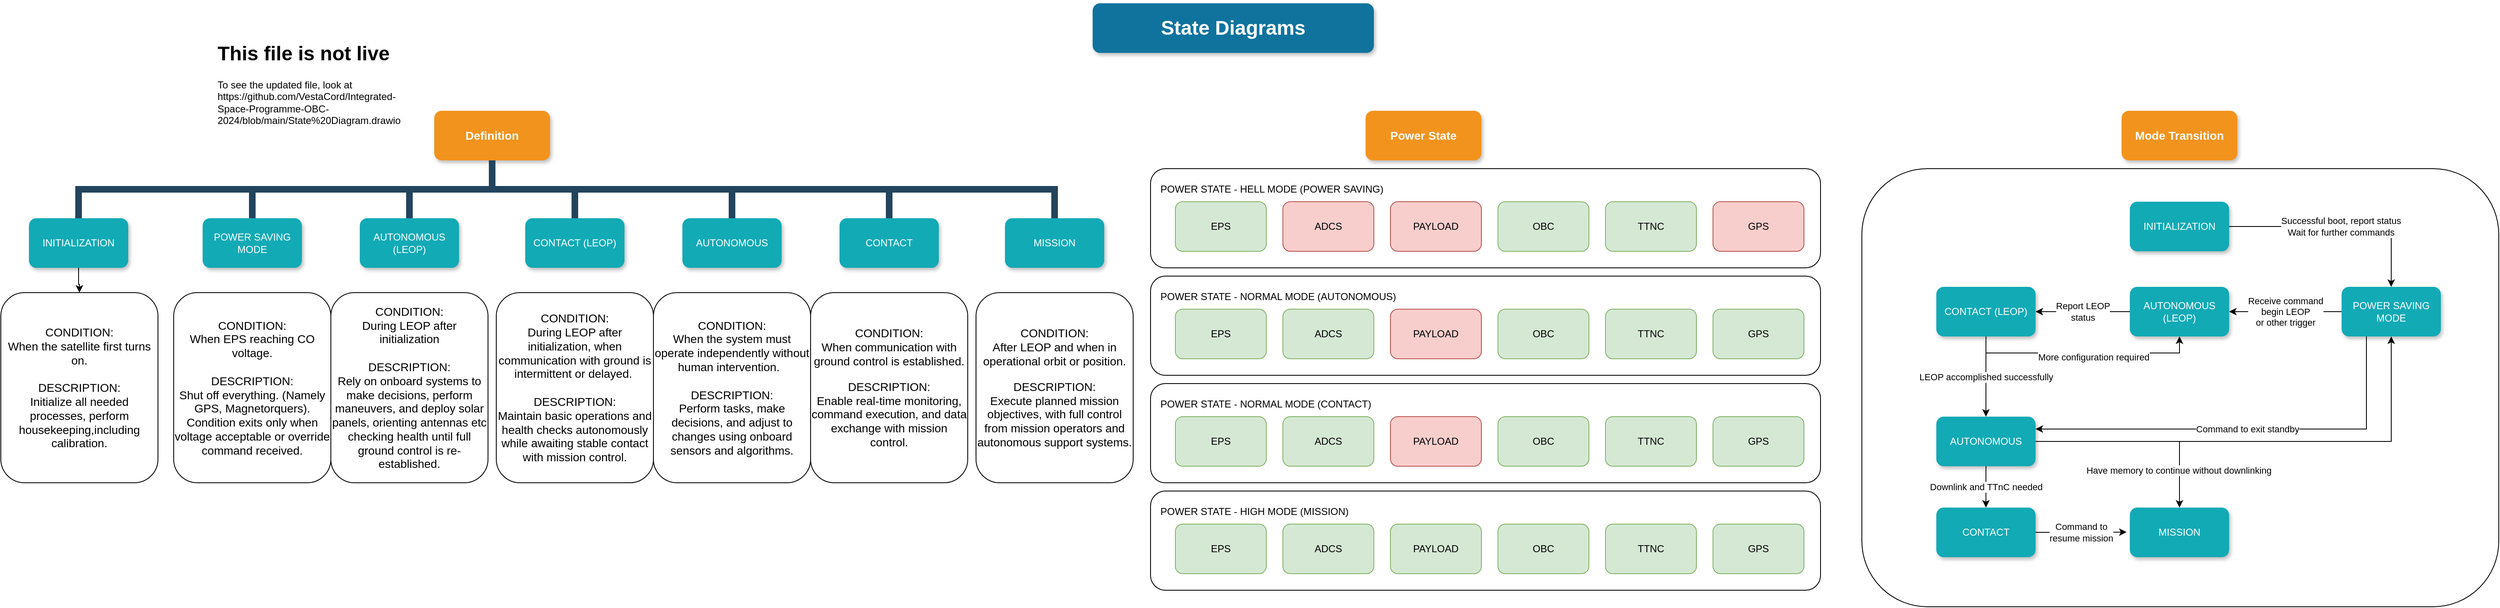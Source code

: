 <mxfile version="25.0.3">
  <diagram name="Page-1" id="64c3da0e-402f-94eb-ee01-a36477274f13">
    <mxGraphModel dx="2757" dy="954" grid="1" gridSize="10" guides="1" tooltips="1" connect="1" arrows="1" fold="1" page="1" pageScale="1" pageWidth="1169" pageHeight="826" background="none" math="0" shadow="0">
      <root>
        <mxCell id="0" />
        <mxCell id="1" parent="0" />
        <mxCell id="3gW7RZxNbm79vIqXbMl1-349" value="" style="rounded=1;whiteSpace=wrap;html=1;movable=1;resizable=1;rotatable=1;deletable=1;editable=1;locked=0;connectable=1;" parent="1" vertex="1">
          <mxGeometry x="670" y="240" width="810" height="120" as="geometry" />
        </mxCell>
        <mxCell id="2" value="State Diagrams" style="whiteSpace=wrap;rounded=1;shadow=1;fillColor=#10739E;strokeColor=none;fontColor=#FFFFFF;fontStyle=1;fontSize=24" parent="1" vertex="1">
          <mxGeometry x="600" y="40" width="340" height="60" as="geometry" />
        </mxCell>
        <mxCell id="3" value="Definition" style="whiteSpace=wrap;rounded=1;fillColor=#F2931E;strokeColor=none;shadow=1;fontColor=#FFFFFF;fontStyle=1;fontSize=14" parent="1" vertex="1">
          <mxGeometry x="-196" y="170.0" width="140" height="60" as="geometry" />
        </mxCell>
        <mxCell id="4" value="Power State" style="whiteSpace=wrap;rounded=1;fillColor=#F2931E;strokeColor=none;shadow=1;fontColor=#FFFFFF;fontStyle=1;fontSize=14" parent="1" vertex="1">
          <mxGeometry x="930" y="170.0" width="140" height="60" as="geometry" />
        </mxCell>
        <mxCell id="10" value="AUTONOMOUS (LEOP)" style="whiteSpace=wrap;rounded=1;fillColor=#12AAB5;strokeColor=none;shadow=1;fontColor=#FFFFFF;" parent="1" vertex="1">
          <mxGeometry x="-286" y="300.0" width="120" height="60" as="geometry" />
        </mxCell>
        <mxCell id="12" value="CONTACT (LEOP)" style="whiteSpace=wrap;rounded=1;fillColor=#12AAB5;strokeColor=none;shadow=1;fontColor=#FFFFFF;" parent="1" vertex="1">
          <mxGeometry x="-86" y="300.0" width="120" height="60" as="geometry" />
        </mxCell>
        <mxCell id="103" value="" style="edgeStyle=elbowEdgeStyle;elbow=vertical;rounded=0;fontColor=#000000;endArrow=none;endFill=0;strokeWidth=8;strokeColor=#23445D;" parent="1" source="3" target="10" edge="1">
          <mxGeometry width="100" height="100" relative="1" as="geometry">
            <mxPoint x="-336" y="290" as="sourcePoint" />
            <mxPoint x="-236" y="190" as="targetPoint" />
          </mxGeometry>
        </mxCell>
        <mxCell id="104" value="" style="edgeStyle=elbowEdgeStyle;elbow=vertical;rounded=0;fontColor=#000000;endArrow=none;endFill=0;strokeWidth=8;strokeColor=#23445D;" parent="1" source="3" target="12" edge="1">
          <mxGeometry width="100" height="100" relative="1" as="geometry">
            <mxPoint x="4" y="290" as="sourcePoint" />
            <mxPoint x="104" y="190" as="targetPoint" />
          </mxGeometry>
        </mxCell>
        <mxCell id="3gW7RZxNbm79vIqXbMl1-273" value="AUTONOMOUS" style="whiteSpace=wrap;rounded=1;fillColor=#12AAB5;strokeColor=none;shadow=1;fontColor=#FFFFFF;" parent="1" vertex="1">
          <mxGeometry x="104" y="300.0" width="120" height="60" as="geometry" />
        </mxCell>
        <mxCell id="3gW7RZxNbm79vIqXbMl1-279" value="" style="edgeStyle=elbowEdgeStyle;elbow=vertical;rounded=0;fontColor=#000000;endArrow=none;endFill=0;strokeWidth=8;strokeColor=#23445D;exitX=0.5;exitY=1;exitDx=0;exitDy=0;" parent="1" source="3" target="3gW7RZxNbm79vIqXbMl1-273" edge="1">
          <mxGeometry width="100" height="100" relative="1" as="geometry">
            <mxPoint x="64" y="230" as="sourcePoint" />
            <mxPoint x="294" y="190" as="targetPoint" />
          </mxGeometry>
        </mxCell>
        <mxCell id="3gW7RZxNbm79vIqXbMl1-285" value="CONTACT" style="whiteSpace=wrap;rounded=1;fillColor=#12AAB5;strokeColor=none;shadow=1;fontColor=#FFFFFF;" parent="1" vertex="1">
          <mxGeometry x="294" y="300.0" width="120" height="60" as="geometry" />
        </mxCell>
        <mxCell id="3gW7RZxNbm79vIqXbMl1-291" value="" style="edgeStyle=elbowEdgeStyle;elbow=vertical;rounded=0;fontColor=#000000;endArrow=none;endFill=0;strokeWidth=8;strokeColor=#23445D;exitX=0.5;exitY=1;exitDx=0;exitDy=0;" parent="1" source="3" target="3gW7RZxNbm79vIqXbMl1-285" edge="1">
          <mxGeometry width="100" height="100" relative="1" as="geometry">
            <mxPoint x="254" y="230" as="sourcePoint" />
            <mxPoint x="484" y="190" as="targetPoint" />
          </mxGeometry>
        </mxCell>
        <mxCell id="3gW7RZxNbm79vIqXbMl1-297" value="MISSION" style="whiteSpace=wrap;rounded=1;fillColor=#12AAB5;strokeColor=none;shadow=1;fontColor=#FFFFFF;" parent="1" vertex="1">
          <mxGeometry x="494" y="300.0" width="120" height="60" as="geometry" />
        </mxCell>
        <mxCell id="3gW7RZxNbm79vIqXbMl1-303" value="" style="edgeStyle=elbowEdgeStyle;elbow=vertical;rounded=0;fontColor=#000000;endArrow=none;endFill=0;strokeWidth=8;strokeColor=#23445D;exitX=0.5;exitY=1;exitDx=0;exitDy=0;" parent="1" source="3" target="3gW7RZxNbm79vIqXbMl1-297" edge="1">
          <mxGeometry width="100" height="100" relative="1" as="geometry">
            <mxPoint x="454" y="230" as="sourcePoint" />
            <mxPoint x="684" y="190" as="targetPoint" />
          </mxGeometry>
        </mxCell>
        <mxCell id="3gW7RZxNbm79vIqXbMl1-309" value="POWER SAVING MODE" style="whiteSpace=wrap;rounded=1;fillColor=#12AAB5;strokeColor=none;shadow=1;fontColor=#FFFFFF;" parent="1" vertex="1">
          <mxGeometry x="-476" y="300.0" width="120" height="60" as="geometry" />
        </mxCell>
        <mxCell id="3gW7RZxNbm79vIqXbMl1-315" value="" style="edgeStyle=elbowEdgeStyle;elbow=vertical;rounded=0;fontColor=#000000;endArrow=none;endFill=0;strokeWidth=8;strokeColor=#23445D;exitX=0.5;exitY=1;exitDx=0;exitDy=0;" parent="1" source="3" target="3gW7RZxNbm79vIqXbMl1-309" edge="1">
          <mxGeometry width="100" height="100" relative="1" as="geometry">
            <mxPoint x="-516" y="230" as="sourcePoint" />
            <mxPoint x="-286" y="190" as="targetPoint" />
          </mxGeometry>
        </mxCell>
        <mxCell id="okZRFjJUtCZdeWKM-PSu-115" style="edgeStyle=orthogonalEdgeStyle;rounded=0;orthogonalLoop=1;jettySize=auto;html=1;exitX=0.5;exitY=1;exitDx=0;exitDy=0;" parent="1" source="3gW7RZxNbm79vIqXbMl1-321" target="okZRFjJUtCZdeWKM-PSu-117" edge="1">
          <mxGeometry relative="1" as="geometry">
            <mxPoint x="-627" y="400" as="targetPoint" />
          </mxGeometry>
        </mxCell>
        <mxCell id="3gW7RZxNbm79vIqXbMl1-321" value="INITIALIZATION" style="whiteSpace=wrap;rounded=1;fillColor=#12AAB5;strokeColor=none;shadow=1;fontColor=#FFFFFF;" parent="1" vertex="1">
          <mxGeometry x="-686" y="300.0" width="120" height="60" as="geometry" />
        </mxCell>
        <mxCell id="3gW7RZxNbm79vIqXbMl1-327" value="" style="edgeStyle=elbowEdgeStyle;elbow=vertical;rounded=0;fontColor=#000000;endArrow=none;endFill=0;strokeWidth=8;strokeColor=#23445D;exitX=0.5;exitY=1;exitDx=0;exitDy=0;" parent="1" source="3" target="3gW7RZxNbm79vIqXbMl1-321" edge="1">
          <mxGeometry width="100" height="100" relative="1" as="geometry">
            <mxPoint x="-726" y="230" as="sourcePoint" />
            <mxPoint x="-496" y="190" as="targetPoint" />
          </mxGeometry>
        </mxCell>
        <mxCell id="3gW7RZxNbm79vIqXbMl1-343" style="edgeStyle=orthogonalEdgeStyle;rounded=0;orthogonalLoop=1;jettySize=auto;html=1;exitX=1;exitY=0.5;exitDx=0;exitDy=0;entryX=0;entryY=0.5;entryDx=0;entryDy=0;startArrow=classic;startFill=1;" parent="1" edge="1">
          <mxGeometry relative="1" as="geometry">
            <mxPoint x="1056" y="370" as="sourcePoint" />
          </mxGeometry>
        </mxCell>
        <mxCell id="3gW7RZxNbm79vIqXbMl1-347" style="edgeStyle=orthogonalEdgeStyle;rounded=0;orthogonalLoop=1;jettySize=auto;html=1;exitX=0.25;exitY=1;exitDx=0;exitDy=0;entryX=0.25;entryY=0;entryDx=0;entryDy=0;" parent="1" edge="1">
          <mxGeometry relative="1" as="geometry">
            <mxPoint x="966" y="400" as="sourcePoint" />
          </mxGeometry>
        </mxCell>
        <mxCell id="3gW7RZxNbm79vIqXbMl1-344" style="edgeStyle=orthogonalEdgeStyle;rounded=0;orthogonalLoop=1;jettySize=auto;html=1;exitX=0.5;exitY=0;exitDx=0;exitDy=0;entryX=0.25;entryY=1;entryDx=0;entryDy=0;startArrow=classic;startFill=1;" parent="1" edge="1">
          <mxGeometry relative="1" as="geometry">
            <mxPoint x="1041" y="490" as="targetPoint" />
          </mxGeometry>
        </mxCell>
        <mxCell id="3gW7RZxNbm79vIqXbMl1-346" style="edgeStyle=orthogonalEdgeStyle;rounded=0;orthogonalLoop=1;jettySize=auto;html=1;exitX=1;exitY=0.5;exitDx=0;exitDy=0;entryX=0;entryY=0.5;entryDx=0;entryDy=0;startArrow=classic;startFill=1;" parent="1" edge="1">
          <mxGeometry relative="1" as="geometry">
            <mxPoint x="1086" y="560" as="targetPoint" />
          </mxGeometry>
        </mxCell>
        <mxCell id="3gW7RZxNbm79vIqXbMl1-348" style="edgeStyle=orthogonalEdgeStyle;rounded=0;orthogonalLoop=1;jettySize=auto;html=1;exitX=0.5;exitY=1;exitDx=0;exitDy=0;startArrow=classic;startFill=1;" parent="1" edge="1">
          <mxGeometry relative="1" as="geometry">
            <mxPoint x="996" y="590" as="sourcePoint" />
          </mxGeometry>
        </mxCell>
        <mxCell id="3gW7RZxNbm79vIqXbMl1-345" style="edgeStyle=orthogonalEdgeStyle;rounded=0;orthogonalLoop=1;jettySize=auto;html=1;exitX=0.75;exitY=1;exitDx=0;exitDy=0;entryX=0.5;entryY=0;entryDx=0;entryDy=0;startArrow=classic;startFill=1;" parent="1" edge="1">
          <mxGeometry relative="1" as="geometry">
            <mxPoint x="1101" y="490" as="sourcePoint" />
          </mxGeometry>
        </mxCell>
        <mxCell id="3gW7RZxNbm79vIqXbMl1-382" value="&lt;h1 style=&quot;margin-top: 0px;&quot;&gt;This file is not live&lt;/h1&gt;&lt;div&gt;To see the updated file, look at https://github.com/VestaCord/Integrated-Space-Programme-OBC-2024/blob/main/State%20Diagram.drawio&lt;br&gt;&lt;/div&gt;" style="text;html=1;whiteSpace=wrap;overflow=hidden;rounded=0;" parent="1" vertex="1">
          <mxGeometry x="-460" y="80" width="250" height="120" as="geometry" />
        </mxCell>
        <mxCell id="rphJwX7ek46KxyhLtNXw-235" value="POWER STATE - HELL MODE (POWER SAVING)" style="text;html=1;align=left;verticalAlign=middle;whiteSpace=wrap;rounded=0;" parent="1" vertex="1">
          <mxGeometry x="680" y="250" width="440" height="30" as="geometry" />
        </mxCell>
        <mxCell id="rphJwX7ek46KxyhLtNXw-236" value="EPS" style="rounded=1;whiteSpace=wrap;html=1;fillColor=#d5e8d4;strokeColor=#82b366;" parent="1" vertex="1">
          <mxGeometry x="700" y="280" width="110" height="60" as="geometry" />
        </mxCell>
        <mxCell id="rphJwX7ek46KxyhLtNXw-237" value="ADCS" style="rounded=1;whiteSpace=wrap;html=1;fillColor=#f8cecc;strokeColor=#b85450;" parent="1" vertex="1">
          <mxGeometry x="830" y="280" width="110" height="60" as="geometry" />
        </mxCell>
        <mxCell id="rphJwX7ek46KxyhLtNXw-238" value="PAYLOAD" style="rounded=1;whiteSpace=wrap;html=1;fillColor=#f8cecc;strokeColor=#b85450;" parent="1" vertex="1">
          <mxGeometry x="960" y="280" width="110" height="60" as="geometry" />
        </mxCell>
        <mxCell id="rphJwX7ek46KxyhLtNXw-239" value="&lt;div&gt;OBC&lt;/div&gt;" style="rounded=1;whiteSpace=wrap;html=1;fillColor=#d5e8d4;strokeColor=#82b366;" parent="1" vertex="1">
          <mxGeometry x="1090" y="280" width="110" height="60" as="geometry" />
        </mxCell>
        <mxCell id="rphJwX7ek46KxyhLtNXw-240" value="TTNC" style="rounded=1;whiteSpace=wrap;html=1;fillColor=#d5e8d4;strokeColor=#82b366;" parent="1" vertex="1">
          <mxGeometry x="1220" y="280" width="110" height="60" as="geometry" />
        </mxCell>
        <mxCell id="rphJwX7ek46KxyhLtNXw-253" value="" style="rounded=1;whiteSpace=wrap;html=1;movable=1;resizable=1;rotatable=1;deletable=1;editable=1;locked=0;connectable=1;" parent="1" vertex="1">
          <mxGeometry x="670" y="370" width="810" height="120" as="geometry" />
        </mxCell>
        <mxCell id="rphJwX7ek46KxyhLtNXw-254" value="POWER STATE - NORMAL MODE (AUTONOMOUS)" style="text;html=1;align=left;verticalAlign=middle;whiteSpace=wrap;rounded=0;" parent="1" vertex="1">
          <mxGeometry x="680" y="380" width="440" height="30" as="geometry" />
        </mxCell>
        <mxCell id="rphJwX7ek46KxyhLtNXw-255" value="EPS" style="rounded=1;whiteSpace=wrap;html=1;fillColor=#d5e8d4;strokeColor=#82b366;" parent="1" vertex="1">
          <mxGeometry x="700" y="410" width="110" height="60" as="geometry" />
        </mxCell>
        <mxCell id="rphJwX7ek46KxyhLtNXw-256" value="ADCS" style="rounded=1;whiteSpace=wrap;html=1;fillColor=#d5e8d4;strokeColor=#82b366;" parent="1" vertex="1">
          <mxGeometry x="830" y="410" width="110" height="60" as="geometry" />
        </mxCell>
        <mxCell id="rphJwX7ek46KxyhLtNXw-257" value="PAYLOAD" style="rounded=1;whiteSpace=wrap;html=1;fillColor=#f8cecc;strokeColor=#b85450;" parent="1" vertex="1">
          <mxGeometry x="960" y="410" width="110" height="60" as="geometry" />
        </mxCell>
        <mxCell id="rphJwX7ek46KxyhLtNXw-258" value="&lt;div&gt;OBC&lt;/div&gt;" style="rounded=1;whiteSpace=wrap;html=1;fillColor=#d5e8d4;strokeColor=#82b366;" parent="1" vertex="1">
          <mxGeometry x="1090" y="410" width="110" height="60" as="geometry" />
        </mxCell>
        <mxCell id="rphJwX7ek46KxyhLtNXw-259" value="TTNC" style="rounded=1;whiteSpace=wrap;html=1;fillColor=#d5e8d4;strokeColor=#82b366;" parent="1" vertex="1">
          <mxGeometry x="1220" y="410" width="110" height="60" as="geometry" />
        </mxCell>
        <mxCell id="rphJwX7ek46KxyhLtNXw-260" value="" style="rounded=1;whiteSpace=wrap;html=1;movable=1;resizable=1;rotatable=1;deletable=1;editable=1;locked=0;connectable=1;" parent="1" vertex="1">
          <mxGeometry x="670" y="630" width="810" height="120" as="geometry" />
        </mxCell>
        <mxCell id="rphJwX7ek46KxyhLtNXw-261" value="POWER STATE - HIGH MODE (MISSION)" style="text;html=1;align=left;verticalAlign=middle;whiteSpace=wrap;rounded=0;" parent="1" vertex="1">
          <mxGeometry x="680" y="640" width="440" height="30" as="geometry" />
        </mxCell>
        <mxCell id="rphJwX7ek46KxyhLtNXw-262" value="EPS" style="rounded=1;whiteSpace=wrap;html=1;fillColor=#d5e8d4;strokeColor=#82b366;" parent="1" vertex="1">
          <mxGeometry x="700" y="670" width="110" height="60" as="geometry" />
        </mxCell>
        <mxCell id="rphJwX7ek46KxyhLtNXw-263" value="ADCS" style="rounded=1;whiteSpace=wrap;html=1;fillColor=#d5e8d4;strokeColor=#82b366;" parent="1" vertex="1">
          <mxGeometry x="830" y="670" width="110" height="60" as="geometry" />
        </mxCell>
        <mxCell id="rphJwX7ek46KxyhLtNXw-264" value="PAYLOAD" style="rounded=1;whiteSpace=wrap;html=1;fillColor=#d5e8d4;strokeColor=#82b366;" parent="1" vertex="1">
          <mxGeometry x="960" y="670" width="110" height="60" as="geometry" />
        </mxCell>
        <mxCell id="rphJwX7ek46KxyhLtNXw-265" value="&lt;div&gt;OBC&lt;/div&gt;" style="rounded=1;whiteSpace=wrap;html=1;fillColor=#d5e8d4;strokeColor=#82b366;" parent="1" vertex="1">
          <mxGeometry x="1090" y="670" width="110" height="60" as="geometry" />
        </mxCell>
        <mxCell id="rphJwX7ek46KxyhLtNXw-266" value="TTNC" style="rounded=1;whiteSpace=wrap;html=1;fillColor=#d5e8d4;strokeColor=#82b366;" parent="1" vertex="1">
          <mxGeometry x="1220" y="670" width="110" height="60" as="geometry" />
        </mxCell>
        <mxCell id="rphJwX7ek46KxyhLtNXw-273" value="" style="rounded=1;whiteSpace=wrap;html=1;movable=1;resizable=1;rotatable=1;deletable=1;editable=1;locked=0;connectable=1;" parent="1" vertex="1">
          <mxGeometry x="670" y="500" width="810" height="120" as="geometry" />
        </mxCell>
        <mxCell id="rphJwX7ek46KxyhLtNXw-274" value="POWER STATE - NORMAL MODE (CONTACT)" style="text;html=1;align=left;verticalAlign=middle;whiteSpace=wrap;rounded=0;" parent="1" vertex="1">
          <mxGeometry x="680" y="510" width="440" height="30" as="geometry" />
        </mxCell>
        <mxCell id="rphJwX7ek46KxyhLtNXw-275" value="EPS" style="rounded=1;whiteSpace=wrap;html=1;fillColor=#d5e8d4;strokeColor=#82b366;" parent="1" vertex="1">
          <mxGeometry x="700" y="540" width="110" height="60" as="geometry" />
        </mxCell>
        <mxCell id="rphJwX7ek46KxyhLtNXw-276" value="PAYLOAD" style="rounded=1;whiteSpace=wrap;html=1;fillColor=#f8cecc;strokeColor=#b85450;" parent="1" vertex="1">
          <mxGeometry x="960" y="540" width="110" height="60" as="geometry" />
        </mxCell>
        <mxCell id="rphJwX7ek46KxyhLtNXw-277" value="&lt;div&gt;OBC&lt;/div&gt;" style="rounded=1;whiteSpace=wrap;html=1;fillColor=#d5e8d4;strokeColor=#82b366;" parent="1" vertex="1">
          <mxGeometry x="1090" y="540" width="110" height="60" as="geometry" />
        </mxCell>
        <mxCell id="rphJwX7ek46KxyhLtNXw-278" value="TTNC" style="rounded=1;whiteSpace=wrap;html=1;fillColor=#d5e8d4;strokeColor=#82b366;" parent="1" vertex="1">
          <mxGeometry x="1220" y="540" width="110" height="60" as="geometry" />
        </mxCell>
        <mxCell id="rphJwX7ek46KxyhLtNXw-279" value="ADCS" style="rounded=1;whiteSpace=wrap;html=1;fillColor=#d5e8d4;strokeColor=#82b366;" parent="1" vertex="1">
          <mxGeometry x="830" y="540" width="110" height="60" as="geometry" />
        </mxCell>
        <mxCell id="okZRFjJUtCZdeWKM-PSu-117" value="&lt;div&gt;CONDITION:&lt;/div&gt;&lt;div&gt;When the satellite first turns on.&lt;br&gt;&lt;/div&gt;&lt;div&gt;&lt;br&gt;&lt;/div&gt;&lt;div&gt;DESCRIPTION:&lt;/div&gt;&lt;div&gt;Initialize all needed processes, perform housekeeping,including calibration.&lt;/div&gt;" style="rounded=1;whiteSpace=wrap;html=1;fontSize=14;" parent="1" vertex="1">
          <mxGeometry x="-720" y="390" width="190" height="230" as="geometry" />
        </mxCell>
        <mxCell id="okZRFjJUtCZdeWKM-PSu-118" value="&lt;div&gt;CONDITION:&lt;/div&gt;&lt;div&gt;When EPS reaching CO voltage.&lt;br&gt;&lt;/div&gt;&lt;div&gt;&lt;br&gt;&lt;/div&gt;&lt;div&gt;DESCRIPTION:&lt;/div&gt;&lt;div&gt;Shut off everything. (Namely GPS, Magnetorquers). Condition exits only when voltage acceptable or override command received.&lt;br&gt;&lt;/div&gt;" style="rounded=1;whiteSpace=wrap;html=1;fontSize=14;" parent="1" vertex="1">
          <mxGeometry x="-511" y="390" width="190" height="230" as="geometry" />
        </mxCell>
        <mxCell id="okZRFjJUtCZdeWKM-PSu-119" value="&lt;div&gt;CONDITION:&lt;/div&gt;&lt;div&gt;During LEOP after initialization&lt;br&gt;&lt;/div&gt;&lt;div&gt;&lt;br&gt;&lt;/div&gt;&lt;div&gt;DESCRIPTION:&lt;/div&gt;&lt;div&gt;Rely on onboard systems to make decisions, perform maneuvers, and deploy solar panels, orienting antennas etc checking health until full ground control is re-established.&lt;br&gt;&lt;/div&gt;" style="rounded=1;whiteSpace=wrap;html=1;fontSize=14;" parent="1" vertex="1">
          <mxGeometry x="-321" y="390" width="190" height="230" as="geometry" />
        </mxCell>
        <mxCell id="okZRFjJUtCZdeWKM-PSu-120" value="&lt;div&gt;CONDITION:&lt;/div&gt;&lt;div&gt;During LEOP after initialization, when communication with ground is intermittent or delayed.&amp;nbsp;&lt;/div&gt;&lt;div&gt;&lt;br&gt;&lt;/div&gt;&lt;div&gt;DESCRIPTION:&lt;/div&gt;&lt;div&gt;Maintain basic operations and health checks autonomously while awaiting stable contact with mission control.&lt;/div&gt;" style="rounded=1;whiteSpace=wrap;html=1;fontSize=14;" parent="1" vertex="1">
          <mxGeometry x="-121" y="390" width="190" height="230" as="geometry" />
        </mxCell>
        <mxCell id="okZRFjJUtCZdeWKM-PSu-121" value="&lt;div&gt;CONDITION:&lt;/div&gt;&lt;div&gt;When the system must operate independently without human intervention.&amp;nbsp;&amp;nbsp;&lt;/div&gt;&lt;div&gt;&lt;br&gt;&lt;/div&gt;&lt;div&gt;DESCRIPTION:&lt;/div&gt;&lt;div&gt;Perform tasks, make decisions, and adjust to changes using onboard sensors and algorithms.&lt;/div&gt;" style="rounded=1;whiteSpace=wrap;html=1;fontSize=14;" parent="1" vertex="1">
          <mxGeometry x="69" y="390" width="190" height="230" as="geometry" />
        </mxCell>
        <mxCell id="okZRFjJUtCZdeWKM-PSu-122" value="&lt;p&gt;CONDITION:&lt;br&gt;When communication with ground control is established.&lt;/p&gt;&lt;p&gt;DESCRIPTION:&lt;br&gt;Enable real-time monitoring, command execution, and data exchange with mission control.&lt;/p&gt;" style="rounded=1;whiteSpace=wrap;html=1;fontSize=14;" parent="1" vertex="1">
          <mxGeometry x="259" y="390" width="190" height="230" as="geometry" />
        </mxCell>
        <mxCell id="okZRFjJUtCZdeWKM-PSu-123" value="&lt;p&gt;CONDITION:&lt;br&gt;After LEOP and when in operational orbit or position.&lt;/p&gt;&lt;p&gt;DESCRIPTION:&lt;br&gt;Execute planned mission objectives, with full control from mission operators and autonomous support systems.&lt;/p&gt;" style="rounded=1;whiteSpace=wrap;html=1;fontSize=14;" parent="1" vertex="1">
          <mxGeometry x="459" y="390" width="190" height="230" as="geometry" />
        </mxCell>
        <mxCell id="jbhtjiREiRtmAPfSNycT-104" value="" style="group" vertex="1" connectable="0" parent="1">
          <mxGeometry x="1530" y="170.0" width="770" height="600.0" as="geometry" />
        </mxCell>
        <mxCell id="3gW7RZxNbm79vIqXbMl1-381" value="" style="rounded=1;whiteSpace=wrap;html=1;movable=1;resizable=1;rotatable=1;deletable=1;editable=1;locked=0;connectable=1;" parent="jbhtjiREiRtmAPfSNycT-104" vertex="1">
          <mxGeometry y="70.0" width="770" height="530" as="geometry" />
        </mxCell>
        <mxCell id="6" value="Mode Transition" style="whiteSpace=wrap;rounded=1;fillColor=#F2931E;strokeColor=none;shadow=1;fontColor=#FFFFFF;fontStyle=1;fontSize=14" parent="jbhtjiREiRtmAPfSNycT-104" vertex="1">
          <mxGeometry x="314" width="140" height="60" as="geometry" />
        </mxCell>
        <mxCell id="3gW7RZxNbm79vIqXbMl1-362" value="&lt;div&gt;Report LEOP&lt;/div&gt;&lt;div&gt;status&lt;br&gt;&lt;/div&gt;" style="edgeStyle=orthogonalEdgeStyle;rounded=0;orthogonalLoop=1;jettySize=auto;html=1;exitX=0;exitY=0.5;exitDx=0;exitDy=0;entryX=1;entryY=0.5;entryDx=0;entryDy=0;" parent="jbhtjiREiRtmAPfSNycT-104" source="3gW7RZxNbm79vIqXbMl1-353" target="3gW7RZxNbm79vIqXbMl1-354" edge="1">
          <mxGeometry relative="1" as="geometry" />
        </mxCell>
        <mxCell id="3gW7RZxNbm79vIqXbMl1-353" value="AUTONOMOUS (LEOP)" style="whiteSpace=wrap;rounded=1;fillColor=#12AAB5;strokeColor=none;shadow=1;fontColor=#FFFFFF;" parent="jbhtjiREiRtmAPfSNycT-104" vertex="1">
          <mxGeometry x="324" y="213.0" width="120" height="60" as="geometry" />
        </mxCell>
        <mxCell id="3gW7RZxNbm79vIqXbMl1-363" style="edgeStyle=orthogonalEdgeStyle;rounded=0;orthogonalLoop=1;jettySize=auto;html=1;exitX=0.5;exitY=1;exitDx=0;exitDy=0;entryX=0.5;entryY=1;entryDx=0;entryDy=0;" parent="jbhtjiREiRtmAPfSNycT-104" source="3gW7RZxNbm79vIqXbMl1-354" target="3gW7RZxNbm79vIqXbMl1-353" edge="1">
          <mxGeometry relative="1" as="geometry" />
        </mxCell>
        <mxCell id="3gW7RZxNbm79vIqXbMl1-364" value="More configuration required" style="edgeLabel;html=1;align=center;verticalAlign=middle;resizable=0;points=[];" parent="3gW7RZxNbm79vIqXbMl1-363" vertex="1" connectable="0">
          <mxGeometry x="0.092" y="-5" relative="1" as="geometry">
            <mxPoint as="offset" />
          </mxGeometry>
        </mxCell>
        <mxCell id="3gW7RZxNbm79vIqXbMl1-365" value="LEOP accomplished successfully" style="edgeStyle=orthogonalEdgeStyle;rounded=0;orthogonalLoop=1;jettySize=auto;html=1;exitX=0.5;exitY=1;exitDx=0;exitDy=0;entryX=0.5;entryY=0;entryDx=0;entryDy=0;" parent="jbhtjiREiRtmAPfSNycT-104" source="3gW7RZxNbm79vIqXbMl1-354" target="3gW7RZxNbm79vIqXbMl1-355" edge="1">
          <mxGeometry relative="1" as="geometry" />
        </mxCell>
        <mxCell id="3gW7RZxNbm79vIqXbMl1-354" value="CONTACT (LEOP)" style="whiteSpace=wrap;rounded=1;fillColor=#12AAB5;strokeColor=none;shadow=1;fontColor=#FFFFFF;" parent="jbhtjiREiRtmAPfSNycT-104" vertex="1">
          <mxGeometry x="90" y="213.0" width="120" height="60" as="geometry" />
        </mxCell>
        <mxCell id="3gW7RZxNbm79vIqXbMl1-366" style="edgeStyle=orthogonalEdgeStyle;rounded=0;orthogonalLoop=1;jettySize=auto;html=1;exitX=1;exitY=0.5;exitDx=0;exitDy=0;entryX=0.5;entryY=1;entryDx=0;entryDy=0;" parent="jbhtjiREiRtmAPfSNycT-104" source="3gW7RZxNbm79vIqXbMl1-355" target="3gW7RZxNbm79vIqXbMl1-358" edge="1">
          <mxGeometry relative="1" as="geometry" />
        </mxCell>
        <mxCell id="3gW7RZxNbm79vIqXbMl1-367" value="Downlink and TTnC needed" style="edgeStyle=orthogonalEdgeStyle;rounded=0;orthogonalLoop=1;jettySize=auto;html=1;exitX=0.5;exitY=1;exitDx=0;exitDy=0;entryX=0.5;entryY=0;entryDx=0;entryDy=0;" parent="jbhtjiREiRtmAPfSNycT-104" source="3gW7RZxNbm79vIqXbMl1-355" target="3gW7RZxNbm79vIqXbMl1-356" edge="1">
          <mxGeometry relative="1" as="geometry" />
        </mxCell>
        <mxCell id="3gW7RZxNbm79vIqXbMl1-369" style="edgeStyle=orthogonalEdgeStyle;rounded=0;orthogonalLoop=1;jettySize=auto;html=1;exitX=1;exitY=0.5;exitDx=0;exitDy=0;entryX=0.5;entryY=0;entryDx=0;entryDy=0;" parent="jbhtjiREiRtmAPfSNycT-104" source="3gW7RZxNbm79vIqXbMl1-355" target="3gW7RZxNbm79vIqXbMl1-357" edge="1">
          <mxGeometry relative="1" as="geometry" />
        </mxCell>
        <mxCell id="3gW7RZxNbm79vIqXbMl1-375" value="Have memory to continue without downlinking" style="edgeLabel;html=1;align=center;verticalAlign=middle;resizable=0;points=[];" parent="3gW7RZxNbm79vIqXbMl1-369" vertex="1" connectable="0">
          <mxGeometry x="0.643" y="-1" relative="1" as="geometry">
            <mxPoint as="offset" />
          </mxGeometry>
        </mxCell>
        <mxCell id="3gW7RZxNbm79vIqXbMl1-355" value="AUTONOMOUS" style="whiteSpace=wrap;rounded=1;fillColor=#12AAB5;strokeColor=none;shadow=1;fontColor=#FFFFFF;" parent="jbhtjiREiRtmAPfSNycT-104" vertex="1">
          <mxGeometry x="90" y="370.0" width="120" height="60" as="geometry" />
        </mxCell>
        <mxCell id="3gW7RZxNbm79vIqXbMl1-374" value="&lt;div&gt;Command to&lt;/div&gt;&lt;div&gt;resume mission&lt;/div&gt;" style="edgeStyle=orthogonalEdgeStyle;rounded=0;orthogonalLoop=1;jettySize=auto;html=1;exitX=1;exitY=0.5;exitDx=0;exitDy=0;" parent="jbhtjiREiRtmAPfSNycT-104" source="3gW7RZxNbm79vIqXbMl1-356" edge="1">
          <mxGeometry relative="1" as="geometry">
            <mxPoint x="320" y="509.667" as="targetPoint" />
          </mxGeometry>
        </mxCell>
        <mxCell id="3gW7RZxNbm79vIqXbMl1-356" value="CONTACT" style="whiteSpace=wrap;rounded=1;fillColor=#12AAB5;strokeColor=none;shadow=1;fontColor=#FFFFFF;" parent="jbhtjiREiRtmAPfSNycT-104" vertex="1">
          <mxGeometry x="90" y="480.0" width="120" height="60" as="geometry" />
        </mxCell>
        <mxCell id="3gW7RZxNbm79vIqXbMl1-357" value="MISSION" style="whiteSpace=wrap;rounded=1;fillColor=#12AAB5;strokeColor=none;shadow=1;fontColor=#FFFFFF;" parent="jbhtjiREiRtmAPfSNycT-104" vertex="1">
          <mxGeometry x="324" y="480.0" width="120" height="60" as="geometry" />
        </mxCell>
        <mxCell id="3gW7RZxNbm79vIqXbMl1-361" value="&lt;div&gt;Receive command&lt;/div&gt;&lt;div&gt;begin LEOP&lt;br&gt;&lt;/div&gt;&lt;div&gt;or other trigger&lt;br&gt;&lt;/div&gt;" style="edgeStyle=orthogonalEdgeStyle;rounded=0;orthogonalLoop=1;jettySize=auto;html=1;exitX=0;exitY=0.5;exitDx=0;exitDy=0;entryX=1;entryY=0.5;entryDx=0;entryDy=0;" parent="jbhtjiREiRtmAPfSNycT-104" source="3gW7RZxNbm79vIqXbMl1-358" target="3gW7RZxNbm79vIqXbMl1-353" edge="1">
          <mxGeometry relative="1" as="geometry" />
        </mxCell>
        <mxCell id="3gW7RZxNbm79vIqXbMl1-376" value="Command to exit standby" style="edgeStyle=orthogonalEdgeStyle;rounded=0;orthogonalLoop=1;jettySize=auto;html=1;exitX=0.25;exitY=1;exitDx=0;exitDy=0;entryX=1;entryY=0.25;entryDx=0;entryDy=0;" parent="jbhtjiREiRtmAPfSNycT-104" source="3gW7RZxNbm79vIqXbMl1-358" target="3gW7RZxNbm79vIqXbMl1-355" edge="1">
          <mxGeometry relative="1" as="geometry" />
        </mxCell>
        <mxCell id="3gW7RZxNbm79vIqXbMl1-358" value="POWER SAVING MODE" style="whiteSpace=wrap;rounded=1;fillColor=#12AAB5;strokeColor=none;shadow=1;fontColor=#FFFFFF;" parent="jbhtjiREiRtmAPfSNycT-104" vertex="1">
          <mxGeometry x="580" y="213.0" width="120" height="60" as="geometry" />
        </mxCell>
        <mxCell id="3gW7RZxNbm79vIqXbMl1-360" value="&lt;div&gt;Successful boot, report status&lt;/div&gt;&lt;div&gt;Wait for further commands&lt;br&gt;&lt;/div&gt;" style="edgeStyle=orthogonalEdgeStyle;rounded=0;orthogonalLoop=1;jettySize=auto;html=1;exitX=1;exitY=0.5;exitDx=0;exitDy=0;entryX=0.5;entryY=0;entryDx=0;entryDy=0;" parent="jbhtjiREiRtmAPfSNycT-104" source="3gW7RZxNbm79vIqXbMl1-359" target="3gW7RZxNbm79vIqXbMl1-358" edge="1">
          <mxGeometry relative="1" as="geometry" />
        </mxCell>
        <mxCell id="3gW7RZxNbm79vIqXbMl1-359" value="INITIALIZATION" style="whiteSpace=wrap;rounded=1;fillColor=#12AAB5;strokeColor=none;shadow=1;fontColor=#FFFFFF;" parent="jbhtjiREiRtmAPfSNycT-104" vertex="1">
          <mxGeometry x="324" y="110.0" width="120" height="60" as="geometry" />
        </mxCell>
        <mxCell id="jbhtjiREiRtmAPfSNycT-108" value="&lt;div&gt;GPS&lt;/div&gt;" style="rounded=1;whiteSpace=wrap;html=1;fillColor=#f8cecc;strokeColor=#b85450;" vertex="1" parent="1">
          <mxGeometry x="1350" y="280" width="110" height="60" as="geometry" />
        </mxCell>
        <mxCell id="jbhtjiREiRtmAPfSNycT-110" value="&lt;div&gt;GPS&lt;/div&gt;" style="rounded=1;whiteSpace=wrap;html=1;fillColor=#d5e8d4;strokeColor=#82b366;" vertex="1" parent="1">
          <mxGeometry x="1350" y="410" width="110" height="60" as="geometry" />
        </mxCell>
        <mxCell id="jbhtjiREiRtmAPfSNycT-111" value="&lt;div&gt;GPS&lt;/div&gt;" style="rounded=1;whiteSpace=wrap;html=1;fillColor=#d5e8d4;strokeColor=#82b366;" vertex="1" parent="1">
          <mxGeometry x="1350" y="540" width="110" height="60" as="geometry" />
        </mxCell>
        <mxCell id="jbhtjiREiRtmAPfSNycT-112" value="&lt;div&gt;GPS&lt;/div&gt;" style="rounded=1;whiteSpace=wrap;html=1;fillColor=#d5e8d4;strokeColor=#82b366;" vertex="1" parent="1">
          <mxGeometry x="1350" y="670" width="110" height="60" as="geometry" />
        </mxCell>
      </root>
    </mxGraphModel>
  </diagram>
</mxfile>

